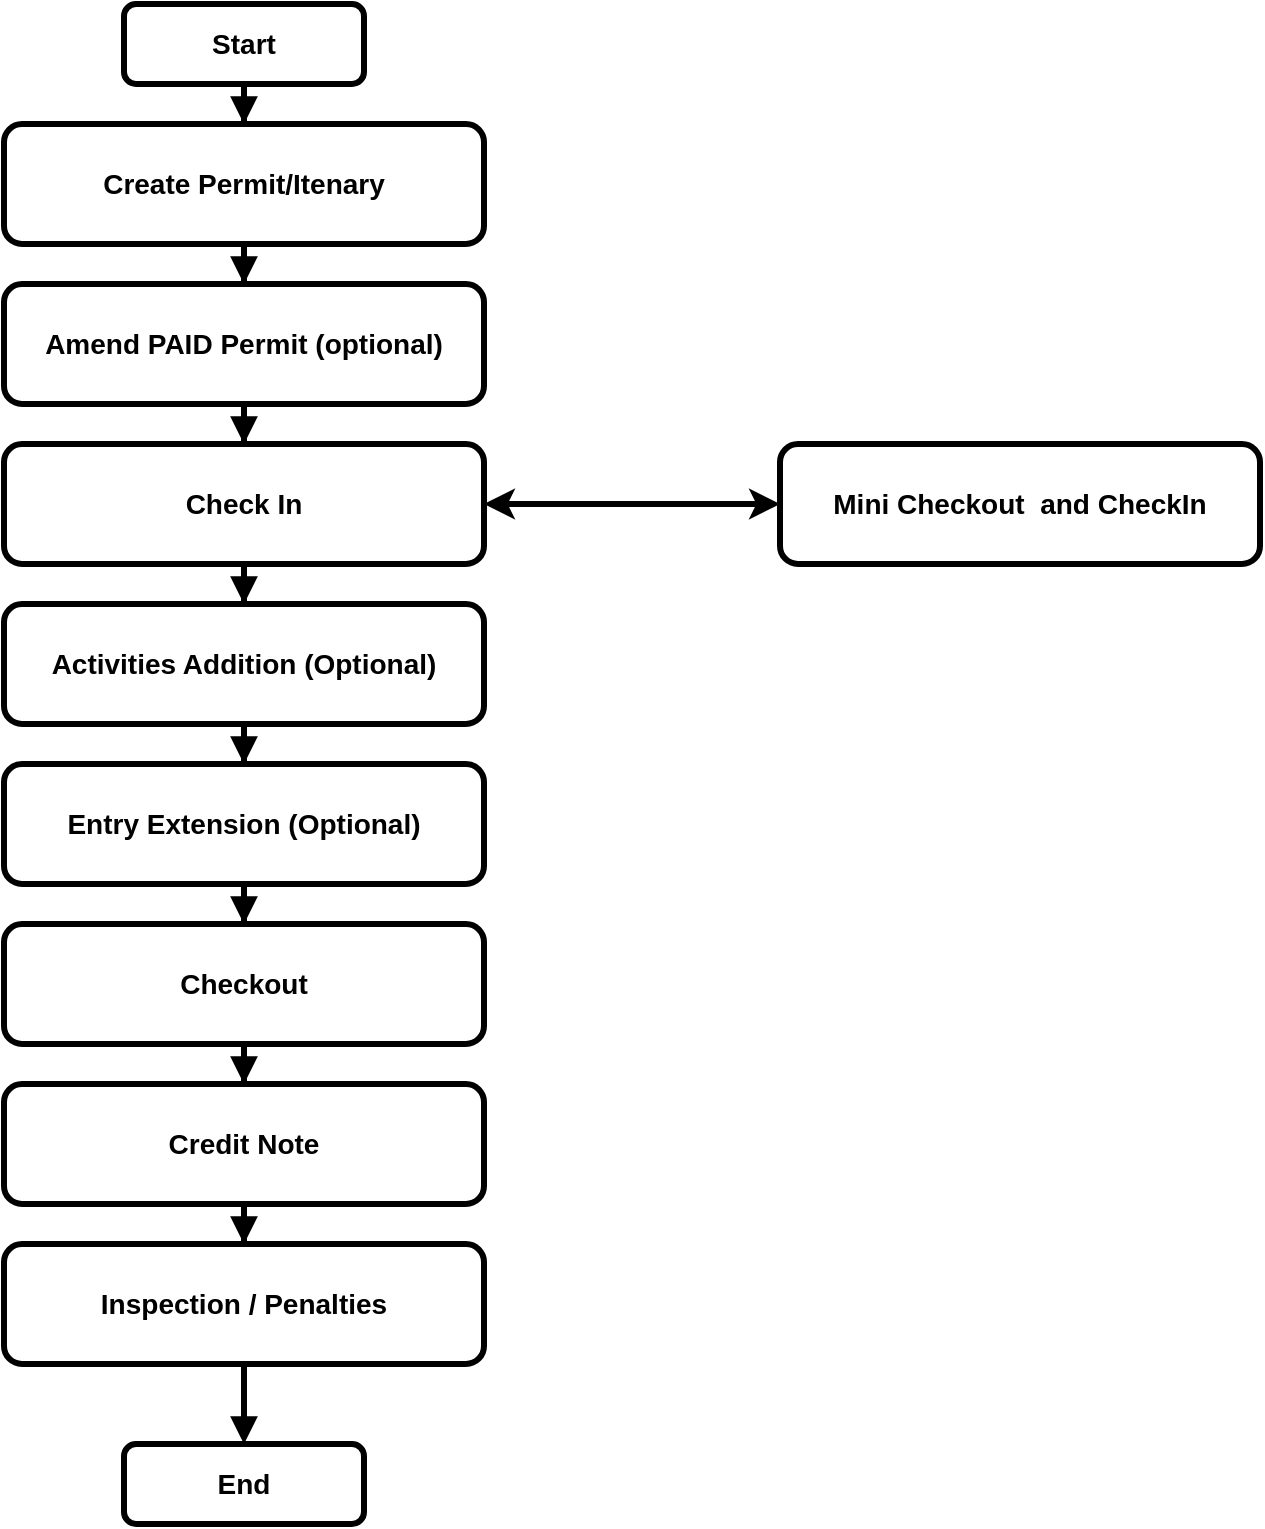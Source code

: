 <mxfile version="27.1.0" pages="2">
  <diagram id="flowchart" name="Permit-Flowchart">
    <mxGraphModel dx="142" dy="908" grid="1" gridSize="10" guides="1" tooltips="1" connect="1" arrows="1" fold="1" page="1" pageScale="1" pageWidth="827" pageHeight="1169" math="0" shadow="0">
      <root>
        <mxCell id="0" />
        <mxCell id="1" parent="0" />
        <mxCell id="2" value="Start" style="rounded=1;whiteSpace=wrap;html=1;fontStyle=1;strokeWidth=3;fontSize=14;" parent="1" vertex="1">
          <mxGeometry x="322" y="120" width="120" height="40" as="geometry" />
        </mxCell>
        <mxCell id="3" value="Create Permit/Itenary" style="rounded=1;whiteSpace=wrap;html=1;fontStyle=1;strokeWidth=3;fontSize=14;" parent="1" vertex="1">
          <mxGeometry x="262" y="180" width="240" height="60" as="geometry" />
        </mxCell>
        <mxCell id="4" value="Amend PAID Permit (optional)" style="rounded=1;whiteSpace=wrap;html=1;fontStyle=1;strokeWidth=3;fontSize=14;" parent="1" vertex="1">
          <mxGeometry x="262" y="260" width="240" height="60" as="geometry" />
        </mxCell>
        <mxCell id="5" value="Check In" style="rounded=1;whiteSpace=wrap;html=1;fontStyle=1;strokeWidth=3;fontSize=14;" parent="1" vertex="1">
          <mxGeometry x="262" y="340" width="240" height="60" as="geometry" />
        </mxCell>
        <mxCell id="6" value="Mini Checkout&amp;nbsp; and CheckIn" style="rounded=1;whiteSpace=wrap;html=1;fontStyle=1;strokeWidth=3;fontSize=14;" parent="1" vertex="1">
          <mxGeometry x="650" y="340" width="240" height="60" as="geometry" />
        </mxCell>
        <mxCell id="7" value="Activities Addition (Optional)" style="rounded=1;whiteSpace=wrap;html=1;fontStyle=1;strokeWidth=3;fontSize=14;" parent="1" vertex="1">
          <mxGeometry x="262" y="420" width="240" height="60" as="geometry" />
        </mxCell>
        <mxCell id="8" value="Entry Extension (Optional)" style="rounded=1;whiteSpace=wrap;html=1;fontStyle=1;strokeWidth=3;fontSize=14;" parent="1" vertex="1">
          <mxGeometry x="262" y="500" width="240" height="60" as="geometry" />
        </mxCell>
        <mxCell id="9" value="Checkout" style="rounded=1;whiteSpace=wrap;html=1;fontStyle=1;strokeWidth=3;fontSize=14;" parent="1" vertex="1">
          <mxGeometry x="262" y="580" width="240" height="60" as="geometry" />
        </mxCell>
        <mxCell id="10" value="Credit Note" style="rounded=1;whiteSpace=wrap;html=1;fontStyle=1;strokeWidth=3;fontSize=14;" parent="1" vertex="1">
          <mxGeometry x="262" y="660" width="240" height="60" as="geometry" />
        </mxCell>
        <mxCell id="11" value="Inspection / Penalties" style="rounded=1;whiteSpace=wrap;html=1;fontStyle=1;strokeWidth=3;fontSize=14;" parent="1" vertex="1">
          <mxGeometry x="262" y="740" width="240" height="60" as="geometry" />
        </mxCell>
        <mxCell id="12" value="End" style="rounded=1;whiteSpace=wrap;html=1;fontStyle=1;strokeWidth=3;fontSize=14;" parent="1" vertex="1">
          <mxGeometry x="322" y="840" width="120" height="40" as="geometry" />
        </mxCell>
        <mxCell id="13" style="edgeStyle=orthogonalEdgeStyle;rounded=0;orthogonalLoop=1;jettySize=auto;html=1;endArrow=block;endFill=1;fontStyle=1;strokeWidth=3;fontSize=14;" parent="1" source="2" target="3" edge="1">
          <mxGeometry relative="1" as="geometry" />
        </mxCell>
        <mxCell id="14" style="edgeStyle=orthogonalEdgeStyle;rounded=0;orthogonalLoop=1;jettySize=auto;html=1;endArrow=block;endFill=1;fontStyle=1;strokeWidth=3;fontSize=14;" parent="1" source="3" target="4" edge="1">
          <mxGeometry relative="1" as="geometry" />
        </mxCell>
        <mxCell id="15" style="edgeStyle=orthogonalEdgeStyle;rounded=0;orthogonalLoop=1;jettySize=auto;html=1;endArrow=block;endFill=1;fontStyle=1;strokeWidth=3;fontSize=14;" parent="1" source="4" target="5" edge="1">
          <mxGeometry relative="1" as="geometry" />
        </mxCell>
        <mxCell id="16" style="edgeStyle=orthogonalEdgeStyle;rounded=0;orthogonalLoop=1;jettySize=auto;html=1;endArrow=block;endFill=1;fontStyle=1;strokeWidth=3;fontSize=14;" parent="1" source="5" target="7" edge="1">
          <mxGeometry relative="1" as="geometry" />
        </mxCell>
        <mxCell id="17" style="edgeStyle=orthogonalEdgeStyle;rounded=0;orthogonalLoop=1;jettySize=auto;html=1;endArrow=block;endFill=1;fontStyle=1;strokeWidth=3;fontSize=14;" parent="1" source="7" target="8" edge="1">
          <mxGeometry relative="1" as="geometry" />
        </mxCell>
        <mxCell id="18" style="edgeStyle=orthogonalEdgeStyle;rounded=0;orthogonalLoop=1;jettySize=auto;html=1;endArrow=block;endFill=1;fontStyle=1;strokeWidth=3;fontSize=14;" parent="1" source="8" target="9" edge="1">
          <mxGeometry relative="1" as="geometry" />
        </mxCell>
        <mxCell id="19" style="edgeStyle=orthogonalEdgeStyle;rounded=0;orthogonalLoop=1;jettySize=auto;html=1;endArrow=block;endFill=1;fontStyle=1;strokeWidth=3;fontSize=14;" parent="1" source="9" target="10" edge="1">
          <mxGeometry relative="1" as="geometry" />
        </mxCell>
        <mxCell id="20" style="edgeStyle=orthogonalEdgeStyle;rounded=0;orthogonalLoop=1;jettySize=auto;html=1;endArrow=block;endFill=1;fontStyle=1;strokeWidth=3;fontSize=14;" parent="1" source="10" target="11" edge="1">
          <mxGeometry relative="1" as="geometry" />
        </mxCell>
        <mxCell id="21" style="edgeStyle=orthogonalEdgeStyle;rounded=0;orthogonalLoop=1;jettySize=auto;html=1;endArrow=block;endFill=1;fontStyle=1;strokeWidth=3;fontSize=14;" parent="1" source="11" target="12" edge="1">
          <mxGeometry relative="1" as="geometry" />
        </mxCell>
        <mxCell id="0SdPOO_Ok0l_uMrRZtYm-23" value="" style="endArrow=classic;startArrow=classic;html=1;rounded=0;strokeWidth=3;exitX=1;exitY=0.5;exitDx=0;exitDy=0;entryX=0;entryY=0.5;entryDx=0;entryDy=0;" edge="1" parent="1" source="5" target="6">
          <mxGeometry width="50" height="50" relative="1" as="geometry">
            <mxPoint x="530" y="470" as="sourcePoint" />
            <mxPoint x="580" y="420" as="targetPoint" />
          </mxGeometry>
        </mxCell>
      </root>
    </mxGraphModel>
  </diagram>
  <diagram id="6O5lwAGXLSR_rRJi6o2c" name="Page-2">
    <mxGraphModel grid="1" page="1" gridSize="10" guides="1" tooltips="1" connect="1" arrows="1" fold="1" pageScale="1" pageWidth="850" pageHeight="1100" math="0" shadow="0">
      <root>
        <mxCell id="0" />
        <mxCell id="1" parent="0" />
      </root>
    </mxGraphModel>
  </diagram>
</mxfile>
